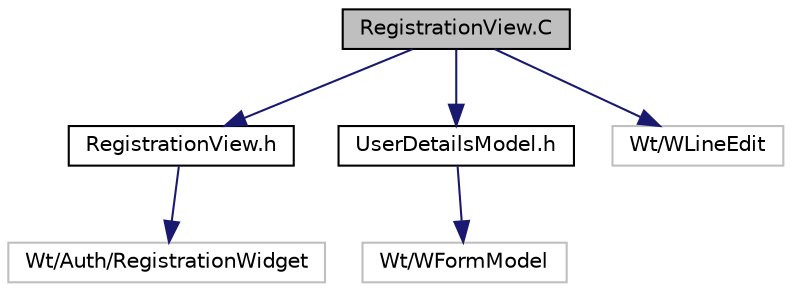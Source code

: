 digraph "RegistrationView.C"
{
  edge [fontname="Helvetica",fontsize="10",labelfontname="Helvetica",labelfontsize="10"];
  node [fontname="Helvetica",fontsize="10",shape=record];
  Node1 [label="RegistrationView.C",height=0.2,width=0.4,color="black", fillcolor="grey75", style="filled", fontcolor="black"];
  Node1 -> Node2 [color="midnightblue",fontsize="10",style="solid"];
  Node2 [label="RegistrationView.h",height=0.2,width=0.4,color="black", fillcolor="white", style="filled",URL="$RegistrationView_8h_source.html"];
  Node2 -> Node3 [color="midnightblue",fontsize="10",style="solid"];
  Node3 [label="Wt/Auth/RegistrationWidget",height=0.2,width=0.4,color="grey75", fillcolor="white", style="filled"];
  Node1 -> Node4 [color="midnightblue",fontsize="10",style="solid"];
  Node4 [label="UserDetailsModel.h",height=0.2,width=0.4,color="black", fillcolor="white", style="filled",URL="$UserDetailsModel_8h_source.html"];
  Node4 -> Node5 [color="midnightblue",fontsize="10",style="solid"];
  Node5 [label="Wt/WFormModel",height=0.2,width=0.4,color="grey75", fillcolor="white", style="filled"];
  Node1 -> Node6 [color="midnightblue",fontsize="10",style="solid"];
  Node6 [label="Wt/WLineEdit",height=0.2,width=0.4,color="grey75", fillcolor="white", style="filled"];
}
